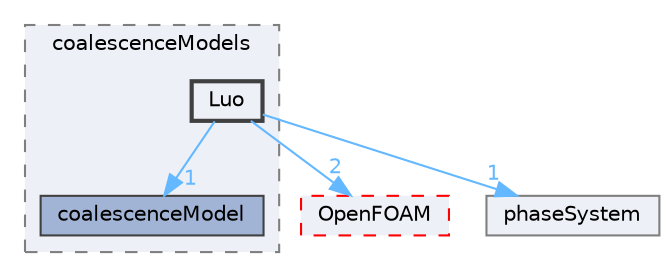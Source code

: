 digraph "src/phaseSystemModels/reactingEuler/multiphaseSystem/populationBalanceModel/coalescenceModels/Luo"
{
 // LATEX_PDF_SIZE
  bgcolor="transparent";
  edge [fontname=Helvetica,fontsize=10,labelfontname=Helvetica,labelfontsize=10];
  node [fontname=Helvetica,fontsize=10,shape=box,height=0.2,width=0.4];
  compound=true
  subgraph clusterdir_eb6757223a942dcd8aa3300e58aa1177 {
    graph [ bgcolor="#edf0f7", pencolor="grey50", label="coalescenceModels", fontname=Helvetica,fontsize=10 style="filled,dashed", URL="dir_eb6757223a942dcd8aa3300e58aa1177.html",tooltip=""]
  dir_7b098a212fa2c155a05b50ecc23d8f8b [label="coalescenceModel", fillcolor="#a2b4d6", color="grey25", style="filled", URL="dir_7b098a212fa2c155a05b50ecc23d8f8b.html",tooltip=""];
  dir_94637af1e6ca476bddce3a3f01e847ea [label="Luo", fillcolor="#edf0f7", color="grey25", style="filled,bold", URL="dir_94637af1e6ca476bddce3a3f01e847ea.html",tooltip=""];
  }
  dir_c5473ff19b20e6ec4dfe5c310b3778a8 [label="OpenFOAM", fillcolor="#edf0f7", color="red", style="filled,dashed", URL="dir_c5473ff19b20e6ec4dfe5c310b3778a8.html",tooltip=""];
  dir_dfe19b54a98af0254be9d6c989217747 [label="phaseSystem", fillcolor="#edf0f7", color="grey50", style="filled", URL="dir_dfe19b54a98af0254be9d6c989217747.html",tooltip=""];
  dir_94637af1e6ca476bddce3a3f01e847ea->dir_7b098a212fa2c155a05b50ecc23d8f8b [headlabel="1", labeldistance=1.5 headhref="dir_002277_000517.html" href="dir_002277_000517.html" color="steelblue1" fontcolor="steelblue1"];
  dir_94637af1e6ca476bddce3a3f01e847ea->dir_c5473ff19b20e6ec4dfe5c310b3778a8 [headlabel="2", labeldistance=1.5 headhref="dir_002277_002695.html" href="dir_002277_002695.html" color="steelblue1" fontcolor="steelblue1"];
  dir_94637af1e6ca476bddce3a3f01e847ea->dir_dfe19b54a98af0254be9d6c989217747 [headlabel="1", labeldistance=1.5 headhref="dir_002277_002906.html" href="dir_002277_002906.html" color="steelblue1" fontcolor="steelblue1"];
}
